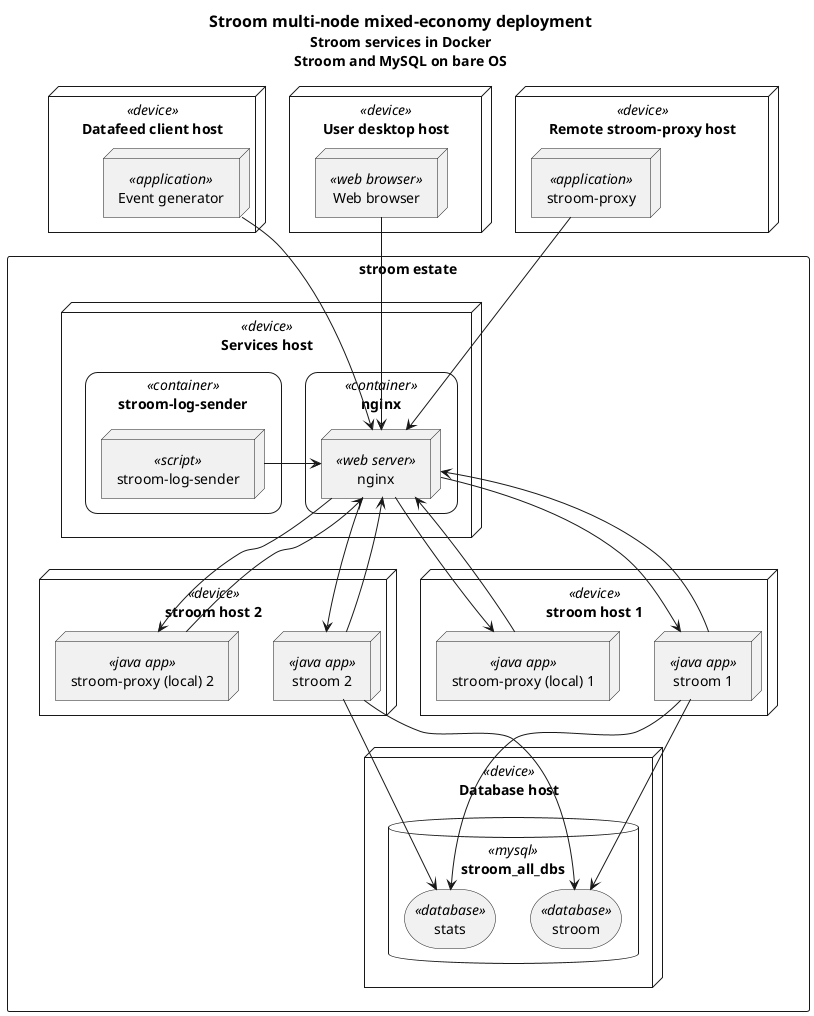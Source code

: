 @startuml

title
    ==Stroom multi-node mixed-economy deployment
    Stroom services in Docker
    Stroom and MySQL on bare OS
end title

skinparam rectangle {
	roundCorner<<container>> 25
}

node "Datafeed client host" as dataload_client_host <<device>> {
    node "Event generator" as dataload_client_app <<application>>
}

node "User desktop host" as ui_client_host <<device>> {
    node "Web browser" as ui_client_browser <<web browser>>
}

node "Remote stroom-proxy host" as remote_proxy_host <<device>> {
    node "stroom-proxy" as remote_proxy <<application>>
}

rectangle "stroom estate" {
    node "Database host" as database_host <<device>> {
        database stroom_all_dbs <<mysql>> {
            storage "stroom" as stroom_db <<database>>
            storage "stats" as stroom_stats_db <<database>>
        }
    }

    node "Services host" as services_host <<device>> {
        rectangle "nginx" as nginx_container <<container>>{
            node "nginx" as nginx <<web server>>
        }
        rectangle "stroom-log-sender" as stroom_log_sender <<container>>{
            node "stroom-log-sender" as stroom_log_sender_script <<script>>
        }

        stroom_log_sender_script -left-> nginx
    }

    !function $concat($name, $id)
    !return $name + $id
    !endfunction

    ' Procedure to generate a stroom host with links to and from it
    !procedure add_stroom_host($node_id)
        !$host_name=$concat("stroom_host_", $node_id)
        !$stroom_dropwiz_name=$concat("stroom_dropwiz_", $node_id)
        !$stroom_proxy_dropwiz_name=$concat("stroom_proxy_dropwiz_", $node_id)

        node "$concat("stroom host ", $node_id)" as $host_name <<device>> {
            node "$concat("stroom ", $node_id)" as $stroom_dropwiz_name <<java app>>
            node "$concat("stroom-proxy (local) ", $node_id)" as $stroom_proxy_dropwiz_name <<java app>>
        }
        ' Database connections
        $stroom_dropwiz_name --> stroom_db
        $stroom_dropwiz_name --> stroom_stats_db
        ' API Gateway connection
        $stroom_dropwiz_name --> nginx
        $stroom_proxy_dropwiz_name --> nginx

        'Reverse proxy connections
        nginx --> $stroom_dropwiz_name
        nginx --> $stroom_proxy_dropwiz_name
    !endprocedure

    together {
        add_stroom_host("1")
        add_stroom_host("2")
    }
}

'Client connections
ui_client_browser --> nginx
dataload_client_app --> nginx
remote_proxy --> nginx


' see http://plantuml.com/skinparam & https://github.com/plantuml/plantuml/pull/31

'skinparam handwritten true
'skinparam monochrome reverse
'skinparam backgroundColor DimGrey
'skinparam ClassBackgroundColor DimGrey
'skinparam ClassBorderColor WhiteSmoke
'skinparam backgroundColor transparent

' light theme
'skinparam backgroundColor LightGrey
'skinparam ClassBackgroundColor LightGrey
'skinparam ClassBorderColor CornflowerBlue
'skinparam DatabaseBackgroundColor LightGrey
'skinparam DatabaseBorderColor CornflowerBlue

'hide empty members

@enduml


